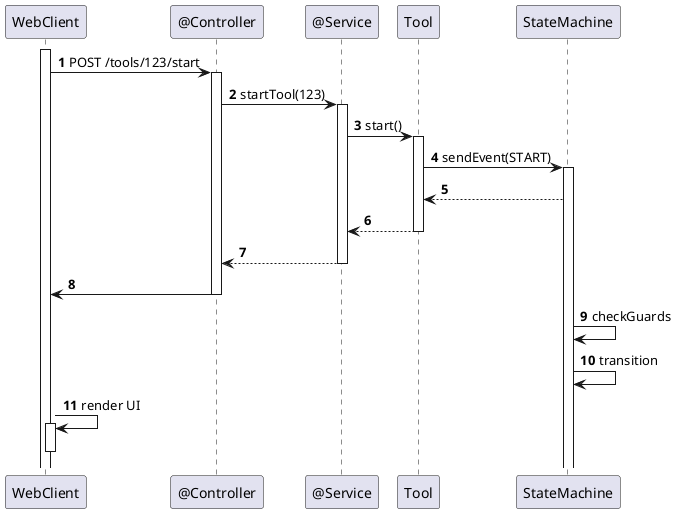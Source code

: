 @startuml
'https://plantuml.com/sequence-diagram

autonumber

activate WebClient
WebClient -> @Controller: POST /tools/123/start
activate @Controller
@Controller -> @Service: startTool(123)
activate @Service
@Service -> Tool: start()
activate Tool
Tool -> StateMachine: sendEvent(START)
activate StateMachine
Tool <-- StateMachine
@Service <-- Tool
deactivate Tool
@Controller <-- @Service
deactivate @Service
WebClient <- @Controller
deactivate @Controller
StateMachine -> StateMachine: checkGuards
StateMachine -> StateMachine: transition
WebClient -> WebClient: render UI
activate WebClient
deactivate WebClient



@enduml